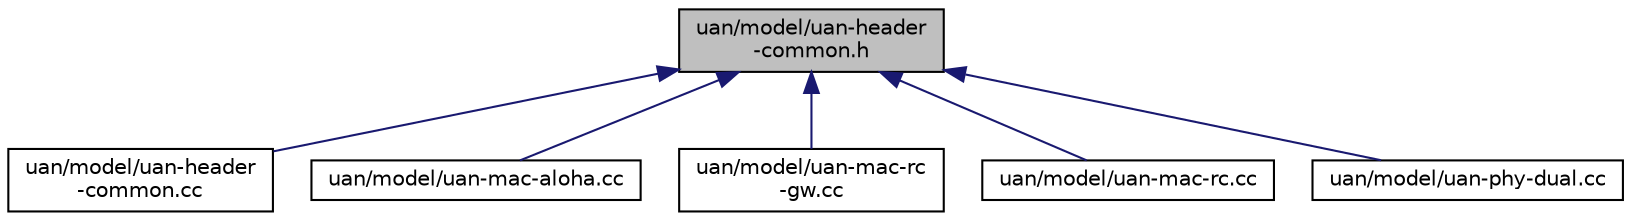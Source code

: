 digraph "uan/model/uan-header-common.h"
{
  edge [fontname="Helvetica",fontsize="10",labelfontname="Helvetica",labelfontsize="10"];
  node [fontname="Helvetica",fontsize="10",shape=record];
  Node1 [label="uan/model/uan-header\l-common.h",height=0.2,width=0.4,color="black", fillcolor="grey75", style="filled", fontcolor="black"];
  Node1 -> Node2 [dir="back",color="midnightblue",fontsize="10",style="solid"];
  Node2 [label="uan/model/uan-header\l-common.cc",height=0.2,width=0.4,color="black", fillcolor="white", style="filled",URL="$d2/d94/uan-header-common_8cc.html"];
  Node1 -> Node3 [dir="back",color="midnightblue",fontsize="10",style="solid"];
  Node3 [label="uan/model/uan-mac-aloha.cc",height=0.2,width=0.4,color="black", fillcolor="white", style="filled",URL="$dd/d7c/uan-mac-aloha_8cc.html"];
  Node1 -> Node4 [dir="back",color="midnightblue",fontsize="10",style="solid"];
  Node4 [label="uan/model/uan-mac-rc\l-gw.cc",height=0.2,width=0.4,color="black", fillcolor="white", style="filled",URL="$dd/d30/uan-mac-rc-gw_8cc.html"];
  Node1 -> Node5 [dir="back",color="midnightblue",fontsize="10",style="solid"];
  Node5 [label="uan/model/uan-mac-rc.cc",height=0.2,width=0.4,color="black", fillcolor="white", style="filled",URL="$d5/d29/uan-mac-rc_8cc.html"];
  Node1 -> Node6 [dir="back",color="midnightblue",fontsize="10",style="solid"];
  Node6 [label="uan/model/uan-phy-dual.cc",height=0.2,width=0.4,color="black", fillcolor="white", style="filled",URL="$dd/d63/uan-phy-dual_8cc.html"];
}
